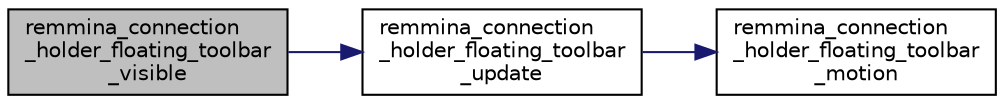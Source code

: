 digraph "remmina_connection_holder_floating_toolbar_visible"
{
  edge [fontname="Helvetica",fontsize="10",labelfontname="Helvetica",labelfontsize="10"];
  node [fontname="Helvetica",fontsize="10",shape=record];
  rankdir="LR";
  Node4241 [label="remmina_connection\l_holder_floating_toolbar\l_visible",height=0.2,width=0.4,color="black", fillcolor="grey75", style="filled", fontcolor="black"];
  Node4241 -> Node4242 [color="midnightblue",fontsize="10",style="solid",fontname="Helvetica"];
  Node4242 [label="remmina_connection\l_holder_floating_toolbar\l_update",height=0.2,width=0.4,color="black", fillcolor="white", style="filled",URL="$remmina__connection__window_8c.html#a2b7b33331e6fe8c8c70be62038f9f5ea"];
  Node4242 -> Node4243 [color="midnightblue",fontsize="10",style="solid",fontname="Helvetica"];
  Node4243 [label="remmina_connection\l_holder_floating_toolbar\l_motion",height=0.2,width=0.4,color="black", fillcolor="white", style="filled",URL="$remmina__connection__window_8c.html#a0a92f6f998590a56e44964f0345f942b"];
}
